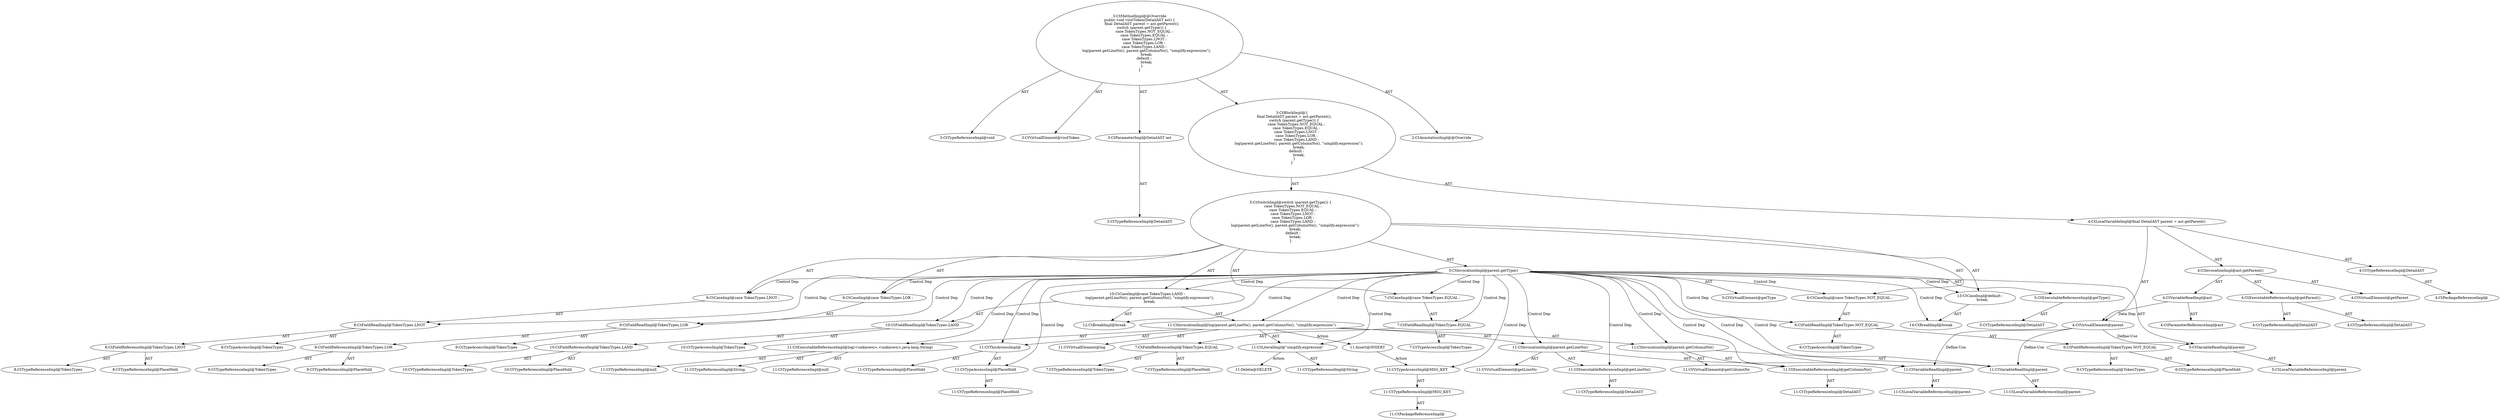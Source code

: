 digraph "visitToken#?,DetailAST" {
0 [label="3:CtTypeReferenceImpl@void" shape=ellipse]
1 [label="3:CtVirtualElement@visitToken" shape=ellipse]
2 [label="3:CtParameterImpl@DetailAST ast" shape=ellipse]
3 [label="3:CtTypeReferenceImpl@DetailAST" shape=ellipse]
4 [label="4:CtTypeReferenceImpl@DetailAST" shape=ellipse]
5 [label="4:CtPackageReferenceImpl@" shape=ellipse]
6 [label="4:CtExecutableReferenceImpl@getParent()" shape=ellipse]
7 [label="4:CtTypeReferenceImpl@DetailAST" shape=ellipse]
8 [label="4:CtTypeReferenceImpl@DetailAST" shape=ellipse]
9 [label="4:CtVirtualElement@getParent" shape=ellipse]
10 [label="4:CtVariableReadImpl@ast" shape=ellipse]
11 [label="4:CtParameterReferenceImpl@ast" shape=ellipse]
12 [label="4:CtInvocationImpl@ast.getParent()" shape=ellipse]
13 [label="4:CtVirtualElement@parent" shape=ellipse]
14 [label="4:CtLocalVariableImpl@final DetailAST parent = ast.getParent()" shape=ellipse]
15 [label="5:CtExecutableReferenceImpl@getType()" shape=ellipse]
16 [label="5:CtTypeReferenceImpl@DetailAST" shape=ellipse]
17 [label="5:CtVirtualElement@getType" shape=ellipse]
18 [label="5:CtVariableReadImpl@parent" shape=ellipse]
19 [label="5:CtLocalVariableReferenceImpl@parent" shape=ellipse]
20 [label="5:CtInvocationImpl@parent.getType()" shape=ellipse]
21 [label="6:CtFieldReferenceImpl@TokenTypes.NOT_EQUAL" shape=ellipse]
22 [label="6:CtTypeReferenceImpl@TokenTypes" shape=ellipse]
23 [label="6:CtTypeReferenceImpl@PlaceHold" shape=ellipse]
24 [label="6:CtFieldReadImpl@TokenTypes.NOT_EQUAL" shape=ellipse]
25 [label="6:CtTypeAccessImpl@TokenTypes" shape=ellipse]
26 [label="6:CtCaseImpl@case TokenTypes.NOT_EQUAL :" shape=ellipse]
27 [label="7:CtFieldReferenceImpl@TokenTypes.EQUAL" shape=ellipse]
28 [label="7:CtTypeReferenceImpl@TokenTypes" shape=ellipse]
29 [label="7:CtTypeReferenceImpl@PlaceHold" shape=ellipse]
30 [label="7:CtFieldReadImpl@TokenTypes.EQUAL" shape=ellipse]
31 [label="7:CtTypeAccessImpl@TokenTypes" shape=ellipse]
32 [label="7:CtCaseImpl@case TokenTypes.EQUAL :" shape=ellipse]
33 [label="8:CtFieldReferenceImpl@TokenTypes.LNOT" shape=ellipse]
34 [label="8:CtTypeReferenceImpl@TokenTypes" shape=ellipse]
35 [label="8:CtTypeReferenceImpl@PlaceHold" shape=ellipse]
36 [label="8:CtFieldReadImpl@TokenTypes.LNOT" shape=ellipse]
37 [label="8:CtTypeAccessImpl@TokenTypes" shape=ellipse]
38 [label="8:CtCaseImpl@case TokenTypes.LNOT :" shape=ellipse]
39 [label="9:CtFieldReferenceImpl@TokenTypes.LOR" shape=ellipse]
40 [label="9:CtTypeReferenceImpl@TokenTypes" shape=ellipse]
41 [label="9:CtTypeReferenceImpl@PlaceHold" shape=ellipse]
42 [label="9:CtFieldReadImpl@TokenTypes.LOR" shape=ellipse]
43 [label="9:CtTypeAccessImpl@TokenTypes" shape=ellipse]
44 [label="9:CtCaseImpl@case TokenTypes.LOR :" shape=ellipse]
45 [label="10:CtFieldReferenceImpl@TokenTypes.LAND" shape=ellipse]
46 [label="10:CtTypeReferenceImpl@TokenTypes" shape=ellipse]
47 [label="10:CtTypeReferenceImpl@PlaceHold" shape=ellipse]
48 [label="10:CtFieldReadImpl@TokenTypes.LAND" shape=ellipse]
49 [label="10:CtTypeAccessImpl@TokenTypes" shape=ellipse]
50 [label="11:CtExecutableReferenceImpl@log(<unknown>,<unknown>,java.lang.String)" shape=ellipse]
51 [label="11:CtTypeReferenceImpl@null" shape=ellipse]
52 [label="11:CtTypeReferenceImpl@null" shape=ellipse]
53 [label="11:CtTypeReferenceImpl@String" shape=ellipse]
54 [label="11:CtVirtualElement@log" shape=ellipse]
55 [label="11:CtTypeAccessImpl@PlaceHold" shape=ellipse]
56 [label="11:CtTypeReferenceImpl@PlaceHold" shape=ellipse]
57 [label="11:CtThisAccessImpl@" shape=ellipse]
58 [label="11:CtTypeReferenceImpl@PlaceHold" shape=ellipse]
59 [label="11:CtExecutableReferenceImpl@getLineNo()" shape=ellipse]
60 [label="11:CtTypeReferenceImpl@DetailAST" shape=ellipse]
61 [label="11:CtVirtualElement@getLineNo" shape=ellipse]
62 [label="11:CtVariableReadImpl@parent" shape=ellipse]
63 [label="11:CtLocalVariableReferenceImpl@parent" shape=ellipse]
64 [label="11:CtInvocationImpl@parent.getLineNo()" shape=ellipse]
65 [label="11:CtExecutableReferenceImpl@getColumnNo()" shape=ellipse]
66 [label="11:CtTypeReferenceImpl@DetailAST" shape=ellipse]
67 [label="11:CtVirtualElement@getColumnNo" shape=ellipse]
68 [label="11:CtVariableReadImpl@parent" shape=ellipse]
69 [label="11:CtLocalVariableReferenceImpl@parent" shape=ellipse]
70 [label="11:CtInvocationImpl@parent.getColumnNo()" shape=ellipse]
71 [label="11:CtLiteralImpl@\"simplify.expression\"" shape=ellipse]
72 [label="11:CtTypeReferenceImpl@String" shape=ellipse]
73 [label="11:CtInvocationImpl@log(parent.getLineNo(), parent.getColumnNo(), \"simplify.expression\")" shape=ellipse]
74 [label="12:CtBreakImpl@break" shape=ellipse]
75 [label="10:CtCaseImpl@case TokenTypes.LAND :
    log(parent.getLineNo(), parent.getColumnNo(), \"simplify.expression\");
    break;" shape=ellipse]
76 [label="14:CtBreakImpl@break" shape=ellipse]
77 [label="13:CtCaseImpl@default :
    break;" shape=ellipse]
78 [label="5:CtSwitchImpl@switch (parent.getType()) \{
    case TokenTypes.NOT_EQUAL :
    case TokenTypes.EQUAL :
    case TokenTypes.LNOT :
    case TokenTypes.LOR :
    case TokenTypes.LAND :
        log(parent.getLineNo(), parent.getColumnNo(), \"simplify.expression\");
        break;
    default :
        break;
\}" shape=ellipse]
79 [label="3:CtBlockImpl@\{
    final DetailAST parent = ast.getParent();
    switch (parent.getType()) \{
        case TokenTypes.NOT_EQUAL :
        case TokenTypes.EQUAL :
        case TokenTypes.LNOT :
        case TokenTypes.LOR :
        case TokenTypes.LAND :
            log(parent.getLineNo(), parent.getColumnNo(), \"simplify.expression\");
            break;
        default :
            break;
    \}
\}" shape=ellipse]
80 [label="3:CtMethodImpl@@Override
public void visitToken(DetailAST ast) \{
    final DetailAST parent = ast.getParent();
    switch (parent.getType()) \{
        case TokenTypes.NOT_EQUAL :
        case TokenTypes.EQUAL :
        case TokenTypes.LNOT :
        case TokenTypes.LOR :
        case TokenTypes.LAND :
            log(parent.getLineNo(), parent.getColumnNo(), \"simplify.expression\");
            break;
        default :
            break;
    \}
\}" shape=ellipse]
81 [label="2:CtAnnotationImpl@@Override" shape=ellipse]
82 [label="11:Delete@DELETE" shape=ellipse]
83 [label="11:Insert@INSERT" shape=ellipse]
84 [label="11:CtPackageReferenceImpl@" shape=ellipse]
85 [label="11:CtTypeReferenceImpl@MSG_KEY" shape=ellipse]
86 [label="11:CtTypeAccessImpl@MSG_KEY" shape=ellipse]
2 -> 3 [label="AST"];
4 -> 5 [label="AST"];
6 -> 7 [label="AST"];
6 -> 8 [label="AST"];
10 -> 11 [label="AST"];
10 -> 13 [label="Data Dep"];
12 -> 9 [label="AST"];
12 -> 10 [label="AST"];
12 -> 6 [label="AST"];
13 -> 18 [label="Define-Use"];
13 -> 62 [label="Define-Use"];
13 -> 68 [label="Define-Use"];
14 -> 13 [label="AST"];
14 -> 4 [label="AST"];
14 -> 12 [label="AST"];
15 -> 16 [label="AST"];
18 -> 19 [label="AST"];
20 -> 17 [label="AST"];
20 -> 18 [label="AST"];
20 -> 15 [label="AST"];
20 -> 26 [label="Control Dep"];
20 -> 24 [label="Control Dep"];
20 -> 32 [label="Control Dep"];
20 -> 30 [label="Control Dep"];
20 -> 38 [label="Control Dep"];
20 -> 36 [label="Control Dep"];
20 -> 44 [label="Control Dep"];
20 -> 42 [label="Control Dep"];
20 -> 75 [label="Control Dep"];
20 -> 48 [label="Control Dep"];
20 -> 73 [label="Control Dep"];
20 -> 50 [label="Control Dep"];
20 -> 57 [label="Control Dep"];
20 -> 55 [label="Control Dep"];
20 -> 64 [label="Control Dep"];
20 -> 59 [label="Control Dep"];
20 -> 62 [label="Control Dep"];
20 -> 70 [label="Control Dep"];
20 -> 65 [label="Control Dep"];
20 -> 68 [label="Control Dep"];
20 -> 71 [label="Control Dep"];
20 -> 74 [label="Control Dep"];
20 -> 77 [label="Control Dep"];
20 -> 76 [label="Control Dep"];
20 -> 86 [label="Control Dep"];
21 -> 22 [label="AST"];
21 -> 23 [label="AST"];
24 -> 25 [label="AST"];
24 -> 21 [label="AST"];
26 -> 24 [label="AST"];
27 -> 28 [label="AST"];
27 -> 29 [label="AST"];
30 -> 31 [label="AST"];
30 -> 27 [label="AST"];
32 -> 30 [label="AST"];
33 -> 34 [label="AST"];
33 -> 35 [label="AST"];
36 -> 37 [label="AST"];
36 -> 33 [label="AST"];
38 -> 36 [label="AST"];
39 -> 40 [label="AST"];
39 -> 41 [label="AST"];
42 -> 43 [label="AST"];
42 -> 39 [label="AST"];
44 -> 42 [label="AST"];
45 -> 46 [label="AST"];
45 -> 47 [label="AST"];
48 -> 49 [label="AST"];
48 -> 45 [label="AST"];
50 -> 51 [label="AST"];
50 -> 52 [label="AST"];
50 -> 53 [label="AST"];
55 -> 56 [label="AST"];
57 -> 58 [label="AST"];
57 -> 55 [label="AST"];
59 -> 60 [label="AST"];
62 -> 63 [label="AST"];
64 -> 61 [label="AST"];
64 -> 62 [label="AST"];
64 -> 59 [label="AST"];
65 -> 66 [label="AST"];
68 -> 69 [label="AST"];
70 -> 67 [label="AST"];
70 -> 68 [label="AST"];
70 -> 65 [label="AST"];
71 -> 72 [label="AST"];
71 -> 82 [label="Action"];
73 -> 54 [label="AST"];
73 -> 57 [label="AST"];
73 -> 50 [label="AST"];
73 -> 64 [label="AST"];
73 -> 70 [label="AST"];
73 -> 71 [label="AST"];
73 -> 83 [label="Action"];
75 -> 48 [label="AST"];
75 -> 73 [label="AST"];
75 -> 74 [label="AST"];
77 -> 76 [label="AST"];
78 -> 20 [label="AST"];
78 -> 26 [label="AST"];
78 -> 32 [label="AST"];
78 -> 38 [label="AST"];
78 -> 44 [label="AST"];
78 -> 75 [label="AST"];
78 -> 77 [label="AST"];
79 -> 14 [label="AST"];
79 -> 78 [label="AST"];
80 -> 1 [label="AST"];
80 -> 81 [label="AST"];
80 -> 0 [label="AST"];
80 -> 2 [label="AST"];
80 -> 79 [label="AST"];
83 -> 86 [label="Action"];
85 -> 84 [label="AST"];
86 -> 85 [label="AST"];
}